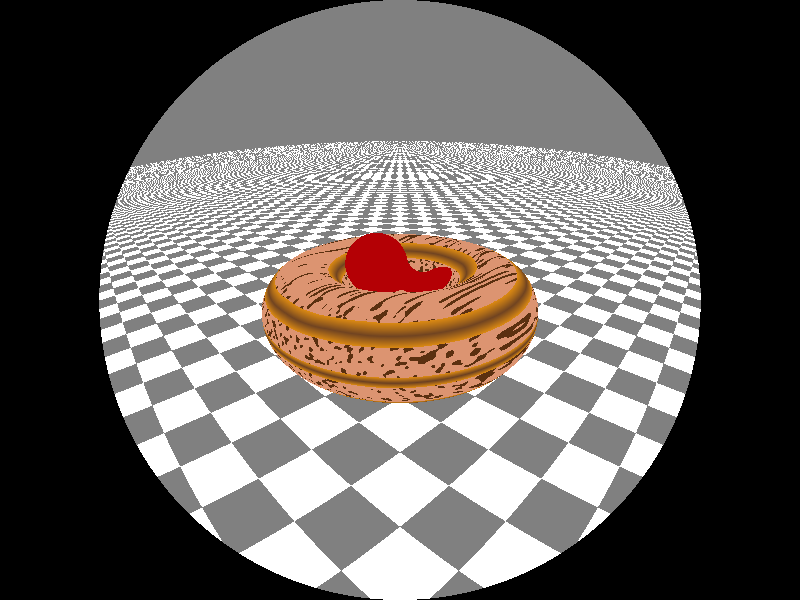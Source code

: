 #version  3.7;
global_settings { assumed_gamma 2.2 }

#include "shapes.inc"
#include "colors.inc"
#include "textures.inc"


camera { fisheye location < -4 , 2.5 , -4 > look_at < 0 , 0 , 0 > }

light_source { < -100 , 100 , -10 > colour rgb < 1 , 1 , 1 > }   

    
union{    
    intersection{
            blob {
               threshold 0.6
               component 1.0, 1.0, <0.75, 0, 0>
               component 1.0, 1.0, <-0.375, 0.64952, 0>
               component 1.0, 1.0, <-0.375, -0.64952, 0>
            
               pigment { color rgb< 0.7,0,0.05> }
               finish {
                  ambient 0.1
                  diffuse 0.7
                  phong 1
               }
               rotate 30*y
            }
            sphere { < 0 , 1 > , 1 pigment { checker colour rgb < 5 , 2 , 1 >, colour rgb < 2 , 0.5 , 0.5 > } finish { diffuse 0.8 }}        
    }
    torus { 1.5, 0.7
   // Bottom layer texture.  Uses a "stretched" bozo for fine porous grain
   texture {
      pigment {
         bozo
         color_map {
            [0.0 0.4 color BakersChoc  color BakersChoc ]
            [0.4 1.01 color Tan color Tan]
         }
         scale <4, 0.05, 0.05>
      }
   }

   // Overlaying ring grain texture
   texture {
      finish {
         phong 1
         phong_size 100
         brilliance 3
         ambient 0.2
         diffuse 0.8
      }
      pigment {
         wood
         turbulence 0.025

         color_map {
            [0.0 0.15 color SemiSweetChoc color CoolCopper ]
            [0.15 0.40 color CoolCopper color Clear ]
            [0.40 0.80 color Clear  color CoolCopper ]
            [0.80 1.01 color CoolCopper color SemiSweetChoc ]
         }

         scale <3.5, 1, 1>
         translate -50*y
         rotate 1.5*z
      }
      }
    }
    
}
                 
plane { y , -2 pigment { checker colour rgb < 10 , 10 , 10 > colour rgb < 0.5 , 0.5 , 0.5 > }}

background{ colour rgb < 0.5 , 0.5 , 0.5 >}